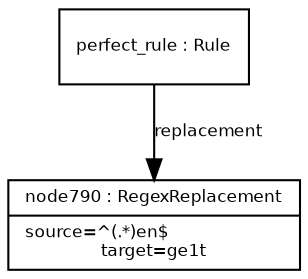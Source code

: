 digraph G {
  fontname = "Bitstream Vera Sans"
    fontsize = 8

    node [
      fontname = "Bitstream Vera Sans"
      fontsize = 8
      shape = "record"
    ]

    edge [
      fontname = "Bitstream Vera Sans"
      fontsize = 8
    ]
 
node790 [ label="{node790 : RegexReplacement|source=^(.*)en$\ltarget=ge\1t}" ]
perfect_rule -> node790 [ label="replacement" ] 
perfect_rule [ label="{perfect_rule : Rule}" ]
}
